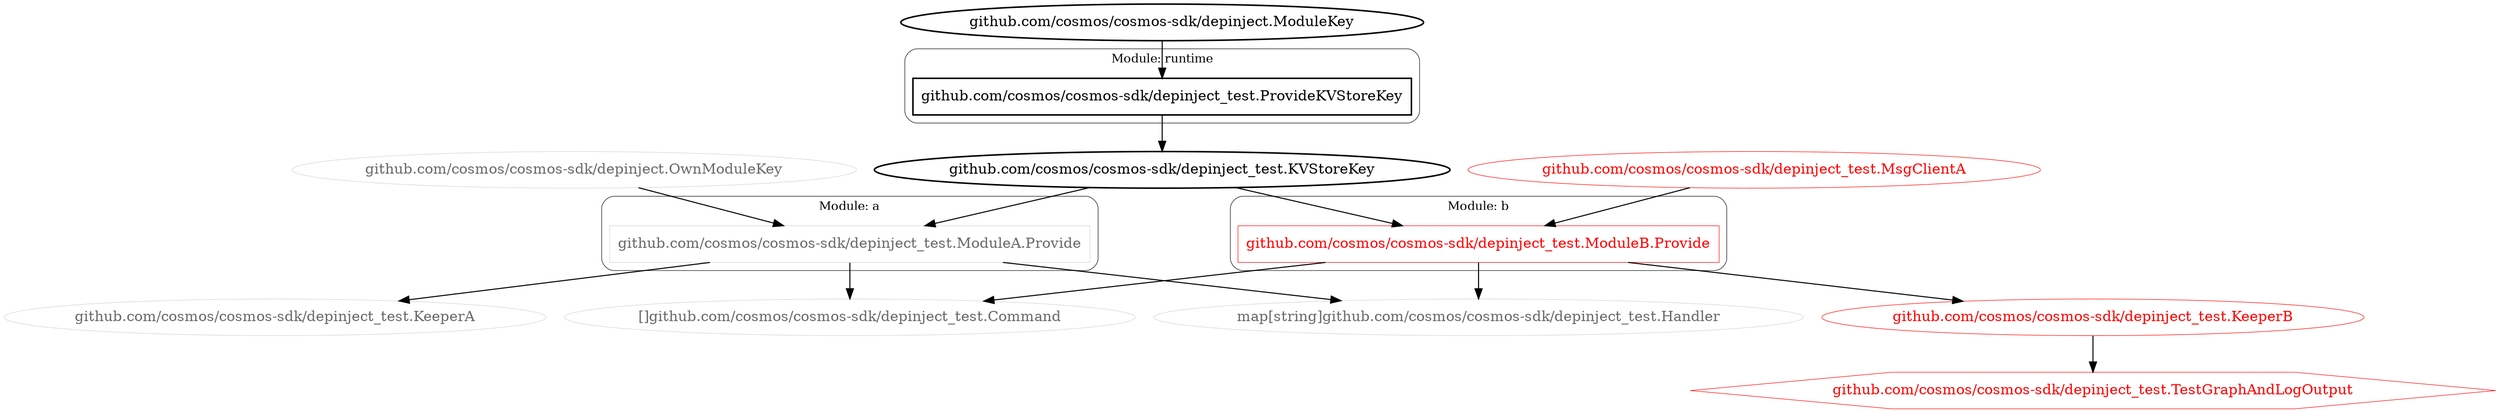 digraph "" {
    subgraph "cluster_a" {
      graph [fontsize="12.0", label="Module: a", penwidth="0.5", style="rounded"];
      "github.com/cosmos/cosmos-sdk/depinject_test.ModuleA.Provide"[color="lightgrey", fontcolor="dimgrey", penwidth="0.5", shape="box"];
    }

    subgraph "cluster_b" {
      graph [fontsize="12.0", label="Module: b", penwidth="0.5", style="rounded"];
      "github.com/cosmos/cosmos-sdk/depinject_test.ModuleB.Provide"[color="red", fontcolor="red", penwidth="0.5", shape="box"];
    }

    subgraph "cluster_runtime" {
      graph [fontsize="12.0", label="Module: runtime", penwidth="0.5", style="rounded"];
      "github.com/cosmos/cosmos-sdk/depinject_test.ProvideKVStoreKey"[color="black", fontcolor="black", penwidth="1.5", shape="box"];
    }

  "[]github.com/cosmos/cosmos-sdk/depinject_test.Command"[color="lightgrey", comment="many-per-container", fontcolor="dimgrey", penwidth="0.5"];
  "github.com/cosmos/cosmos-sdk/depinject.ModuleKey"[color="black", fontcolor="black", penwidth="1.5"];
  "github.com/cosmos/cosmos-sdk/depinject.OwnModuleKey"[color="lightgrey", fontcolor="dimgrey", penwidth="0.5"];
  "github.com/cosmos/cosmos-sdk/depinject_test.KVStoreKey"[color="black", fontcolor="black", penwidth="1.5"];
  "github.com/cosmos/cosmos-sdk/depinject_test.KeeperA"[color="lightgrey", fontcolor="dimgrey", penwidth="0.5"];
  "github.com/cosmos/cosmos-sdk/depinject_test.KeeperB"[color="red", fontcolor="red", penwidth="0.5"];
  "github.com/cosmos/cosmos-sdk/depinject_test.MsgClientA"[color="red", fontcolor="red", penwidth="0.5"];
  "github.com/cosmos/cosmos-sdk/depinject_test.TestGraphAndLogOutput"[color="red", fontcolor="red", penwidth="0.5", shape="hexagon"];
  "map[string]github.com/cosmos/cosmos-sdk/depinject_test.Handler"[color="lightgrey", comment="one-per-module", fontcolor="dimgrey", penwidth="0.5"];
  "github.com/cosmos/cosmos-sdk/depinject.ModuleKey" -> "github.com/cosmos/cosmos-sdk/depinject_test.ProvideKVStoreKey";
  "github.com/cosmos/cosmos-sdk/depinject_test.ProvideKVStoreKey" -> "github.com/cosmos/cosmos-sdk/depinject_test.KVStoreKey";
  "github.com/cosmos/cosmos-sdk/depinject_test.KVStoreKey" -> "github.com/cosmos/cosmos-sdk/depinject_test.ModuleA.Provide";
  "github.com/cosmos/cosmos-sdk/depinject.OwnModuleKey" -> "github.com/cosmos/cosmos-sdk/depinject_test.ModuleA.Provide";
  "github.com/cosmos/cosmos-sdk/depinject_test.ModuleA.Provide" -> "github.com/cosmos/cosmos-sdk/depinject_test.KeeperA";
  "github.com/cosmos/cosmos-sdk/depinject_test.ModuleA.Provide" -> "map[string]github.com/cosmos/cosmos-sdk/depinject_test.Handler";
  "github.com/cosmos/cosmos-sdk/depinject_test.ModuleA.Provide" -> "[]github.com/cosmos/cosmos-sdk/depinject_test.Command";
  "github.com/cosmos/cosmos-sdk/depinject_test.KVStoreKey" -> "github.com/cosmos/cosmos-sdk/depinject_test.ModuleB.Provide";
  "github.com/cosmos/cosmos-sdk/depinject_test.MsgClientA" -> "github.com/cosmos/cosmos-sdk/depinject_test.ModuleB.Provide";
  "github.com/cosmos/cosmos-sdk/depinject_test.ModuleB.Provide" -> "github.com/cosmos/cosmos-sdk/depinject_test.KeeperB";
  "github.com/cosmos/cosmos-sdk/depinject_test.ModuleB.Provide" -> "[]github.com/cosmos/cosmos-sdk/depinject_test.Command";
  "github.com/cosmos/cosmos-sdk/depinject_test.ModuleB.Provide" -> "map[string]github.com/cosmos/cosmos-sdk/depinject_test.Handler";
  "github.com/cosmos/cosmos-sdk/depinject_test.KeeperB" -> "github.com/cosmos/cosmos-sdk/depinject_test.TestGraphAndLogOutput";
}

